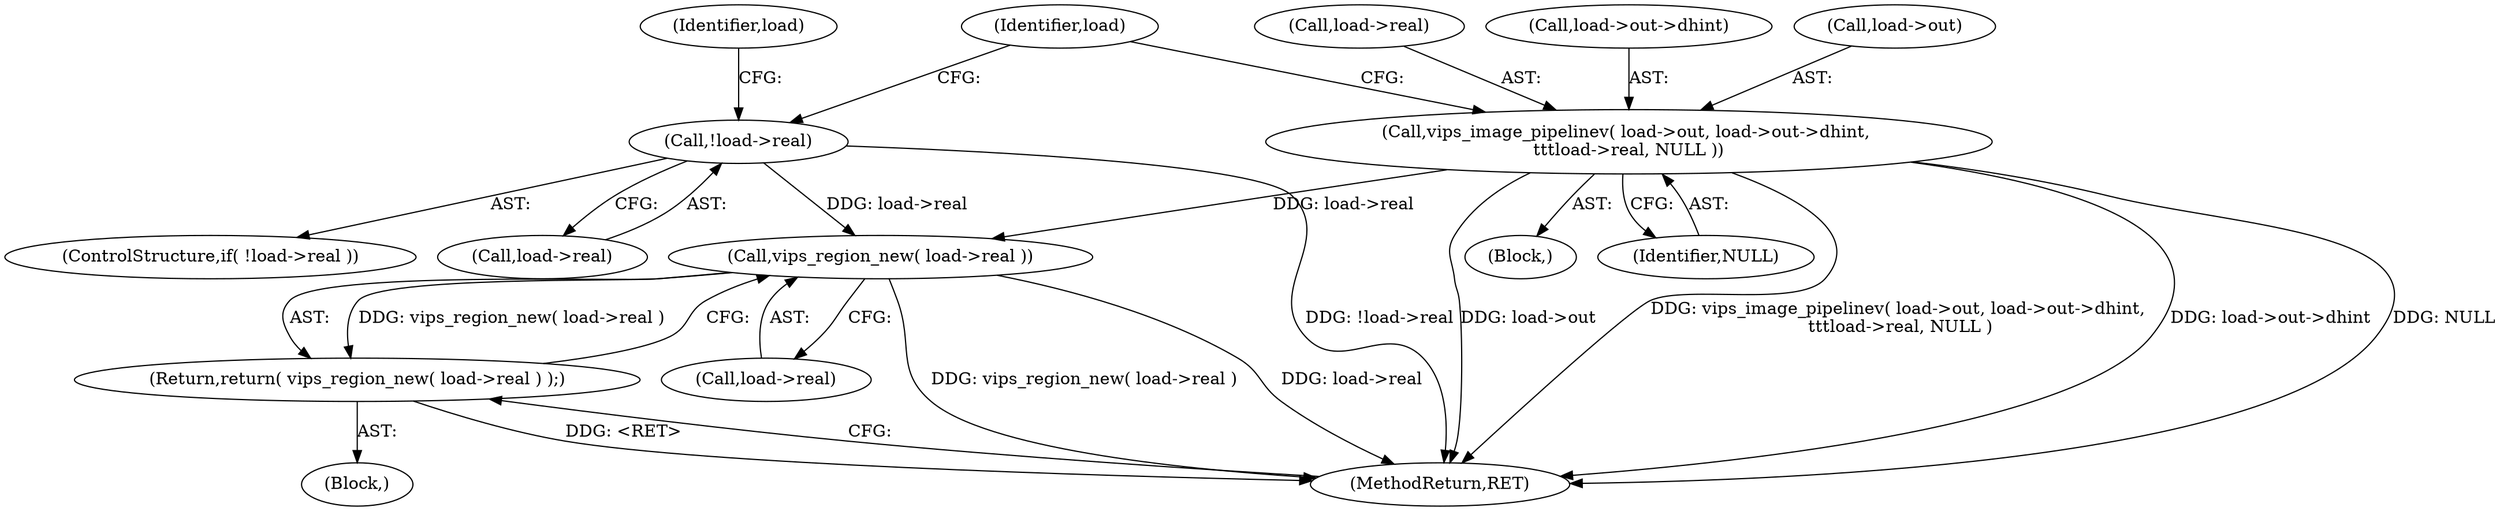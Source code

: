 digraph "0_libvips_20d840e6da15c1574b3ed998bc92f91d1e36c2a5@pointer" {
"1000182" [label="(Call,vips_region_new( load->real ))"];
"1000124" [label="(Call,!load->real)"];
"1000168" [label="(Call,vips_image_pipelinev( load->out, load->out->dhint, \n\t\t\tload->real, NULL ))"];
"1000181" [label="(Return,return( vips_region_new( load->real ) );)"];
"1000133" [label="(Identifier,load)"];
"1000168" [label="(Call,vips_image_pipelinev( load->out, load->out->dhint, \n\t\t\tload->real, NULL ))"];
"1000186" [label="(MethodReturn,RET)"];
"1000128" [label="(Block,)"];
"1000109" [label="(Block,)"];
"1000184" [label="(Identifier,load)"];
"1000169" [label="(Call,load->out)"];
"1000177" [label="(Call,load->real)"];
"1000180" [label="(Identifier,NULL)"];
"1000172" [label="(Call,load->out->dhint)"];
"1000181" [label="(Return,return( vips_region_new( load->real ) );)"];
"1000124" [label="(Call,!load->real)"];
"1000125" [label="(Call,load->real)"];
"1000123" [label="(ControlStructure,if( !load->real ))"];
"1000182" [label="(Call,vips_region_new( load->real ))"];
"1000183" [label="(Call,load->real)"];
"1000182" -> "1000181"  [label="AST: "];
"1000182" -> "1000183"  [label="CFG: "];
"1000183" -> "1000182"  [label="AST: "];
"1000181" -> "1000182"  [label="CFG: "];
"1000182" -> "1000186"  [label="DDG: vips_region_new( load->real )"];
"1000182" -> "1000186"  [label="DDG: load->real"];
"1000182" -> "1000181"  [label="DDG: vips_region_new( load->real )"];
"1000124" -> "1000182"  [label="DDG: load->real"];
"1000168" -> "1000182"  [label="DDG: load->real"];
"1000124" -> "1000123"  [label="AST: "];
"1000124" -> "1000125"  [label="CFG: "];
"1000125" -> "1000124"  [label="AST: "];
"1000133" -> "1000124"  [label="CFG: "];
"1000184" -> "1000124"  [label="CFG: "];
"1000124" -> "1000186"  [label="DDG: !load->real"];
"1000168" -> "1000128"  [label="AST: "];
"1000168" -> "1000180"  [label="CFG: "];
"1000169" -> "1000168"  [label="AST: "];
"1000172" -> "1000168"  [label="AST: "];
"1000177" -> "1000168"  [label="AST: "];
"1000180" -> "1000168"  [label="AST: "];
"1000184" -> "1000168"  [label="CFG: "];
"1000168" -> "1000186"  [label="DDG: load->out"];
"1000168" -> "1000186"  [label="DDG: vips_image_pipelinev( load->out, load->out->dhint, \n\t\t\tload->real, NULL )"];
"1000168" -> "1000186"  [label="DDG: load->out->dhint"];
"1000168" -> "1000186"  [label="DDG: NULL"];
"1000181" -> "1000109"  [label="AST: "];
"1000186" -> "1000181"  [label="CFG: "];
"1000181" -> "1000186"  [label="DDG: <RET>"];
}
